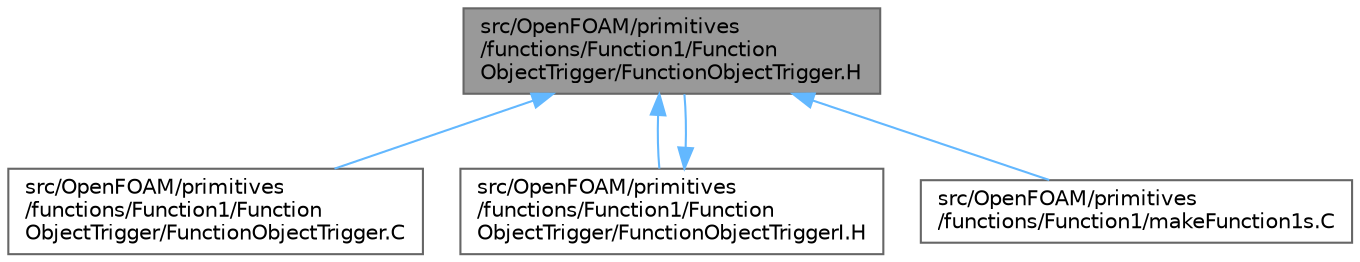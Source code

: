 digraph "src/OpenFOAM/primitives/functions/Function1/FunctionObjectTrigger/FunctionObjectTrigger.H"
{
 // LATEX_PDF_SIZE
  bgcolor="transparent";
  edge [fontname=Helvetica,fontsize=10,labelfontname=Helvetica,labelfontsize=10];
  node [fontname=Helvetica,fontsize=10,shape=box,height=0.2,width=0.4];
  Node1 [id="Node000001",label="src/OpenFOAM/primitives\l/functions/Function1/Function\lObjectTrigger/FunctionObjectTrigger.H",height=0.2,width=0.4,color="gray40", fillcolor="grey60", style="filled", fontcolor="black",tooltip=" "];
  Node1 -> Node2 [id="edge1_Node000001_Node000002",dir="back",color="steelblue1",style="solid",tooltip=" "];
  Node2 [id="Node000002",label="src/OpenFOAM/primitives\l/functions/Function1/Function\lObjectTrigger/FunctionObjectTrigger.C",height=0.2,width=0.4,color="grey40", fillcolor="white", style="filled",URL="$FunctionObjectTrigger_8C.html",tooltip=" "];
  Node1 -> Node3 [id="edge2_Node000001_Node000003",dir="back",color="steelblue1",style="solid",tooltip=" "];
  Node3 [id="Node000003",label="src/OpenFOAM/primitives\l/functions/Function1/Function\lObjectTrigger/FunctionObjectTriggerI.H",height=0.2,width=0.4,color="grey40", fillcolor="white", style="filled",URL="$FunctionObjectTriggerI_8H.html",tooltip=" "];
  Node3 -> Node1 [id="edge3_Node000003_Node000001",dir="back",color="steelblue1",style="solid",tooltip=" "];
  Node1 -> Node4 [id="edge4_Node000001_Node000004",dir="back",color="steelblue1",style="solid",tooltip=" "];
  Node4 [id="Node000004",label="src/OpenFOAM/primitives\l/functions/Function1/makeFunction1s.C",height=0.2,width=0.4,color="grey40", fillcolor="white", style="filled",URL="$OpenFOAM_2primitives_2functions_2Function1_2makeFunction1s_8C.html",tooltip=" "];
}
